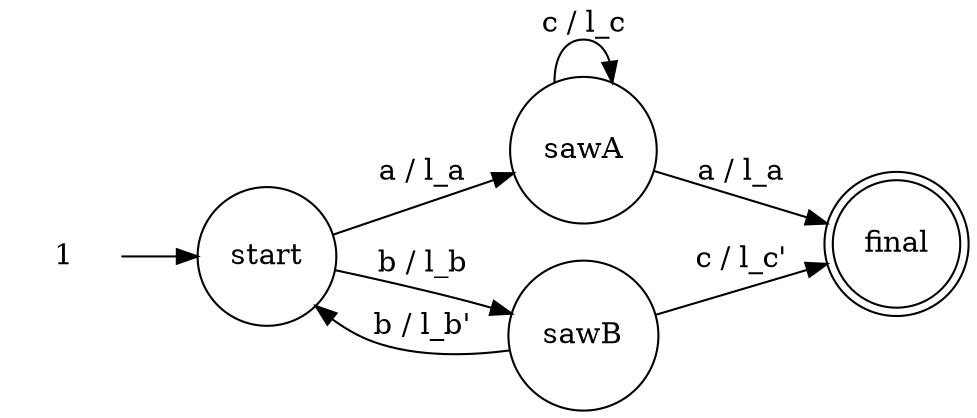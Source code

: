 digraph Automaton {rankdir = LR;
initial [shape=plaintext,label="1"];
initial -> start;
start [shape=circle,label="start"];
start -> sawA [label="a / l_a"]
start -> sawB [label="b / l_b"]
sawA [shape=circle,label="sawA"];
sawA -> sawA [label="c / l_c"]
sawA -> final [label="a / l_a"]
sawB [shape=circle,label="sawB"];
sawB -> start [label="b / l_b'"]
sawB -> final [label="c / l_c'"]
final [shape=doublecircle,label="final"];
}
